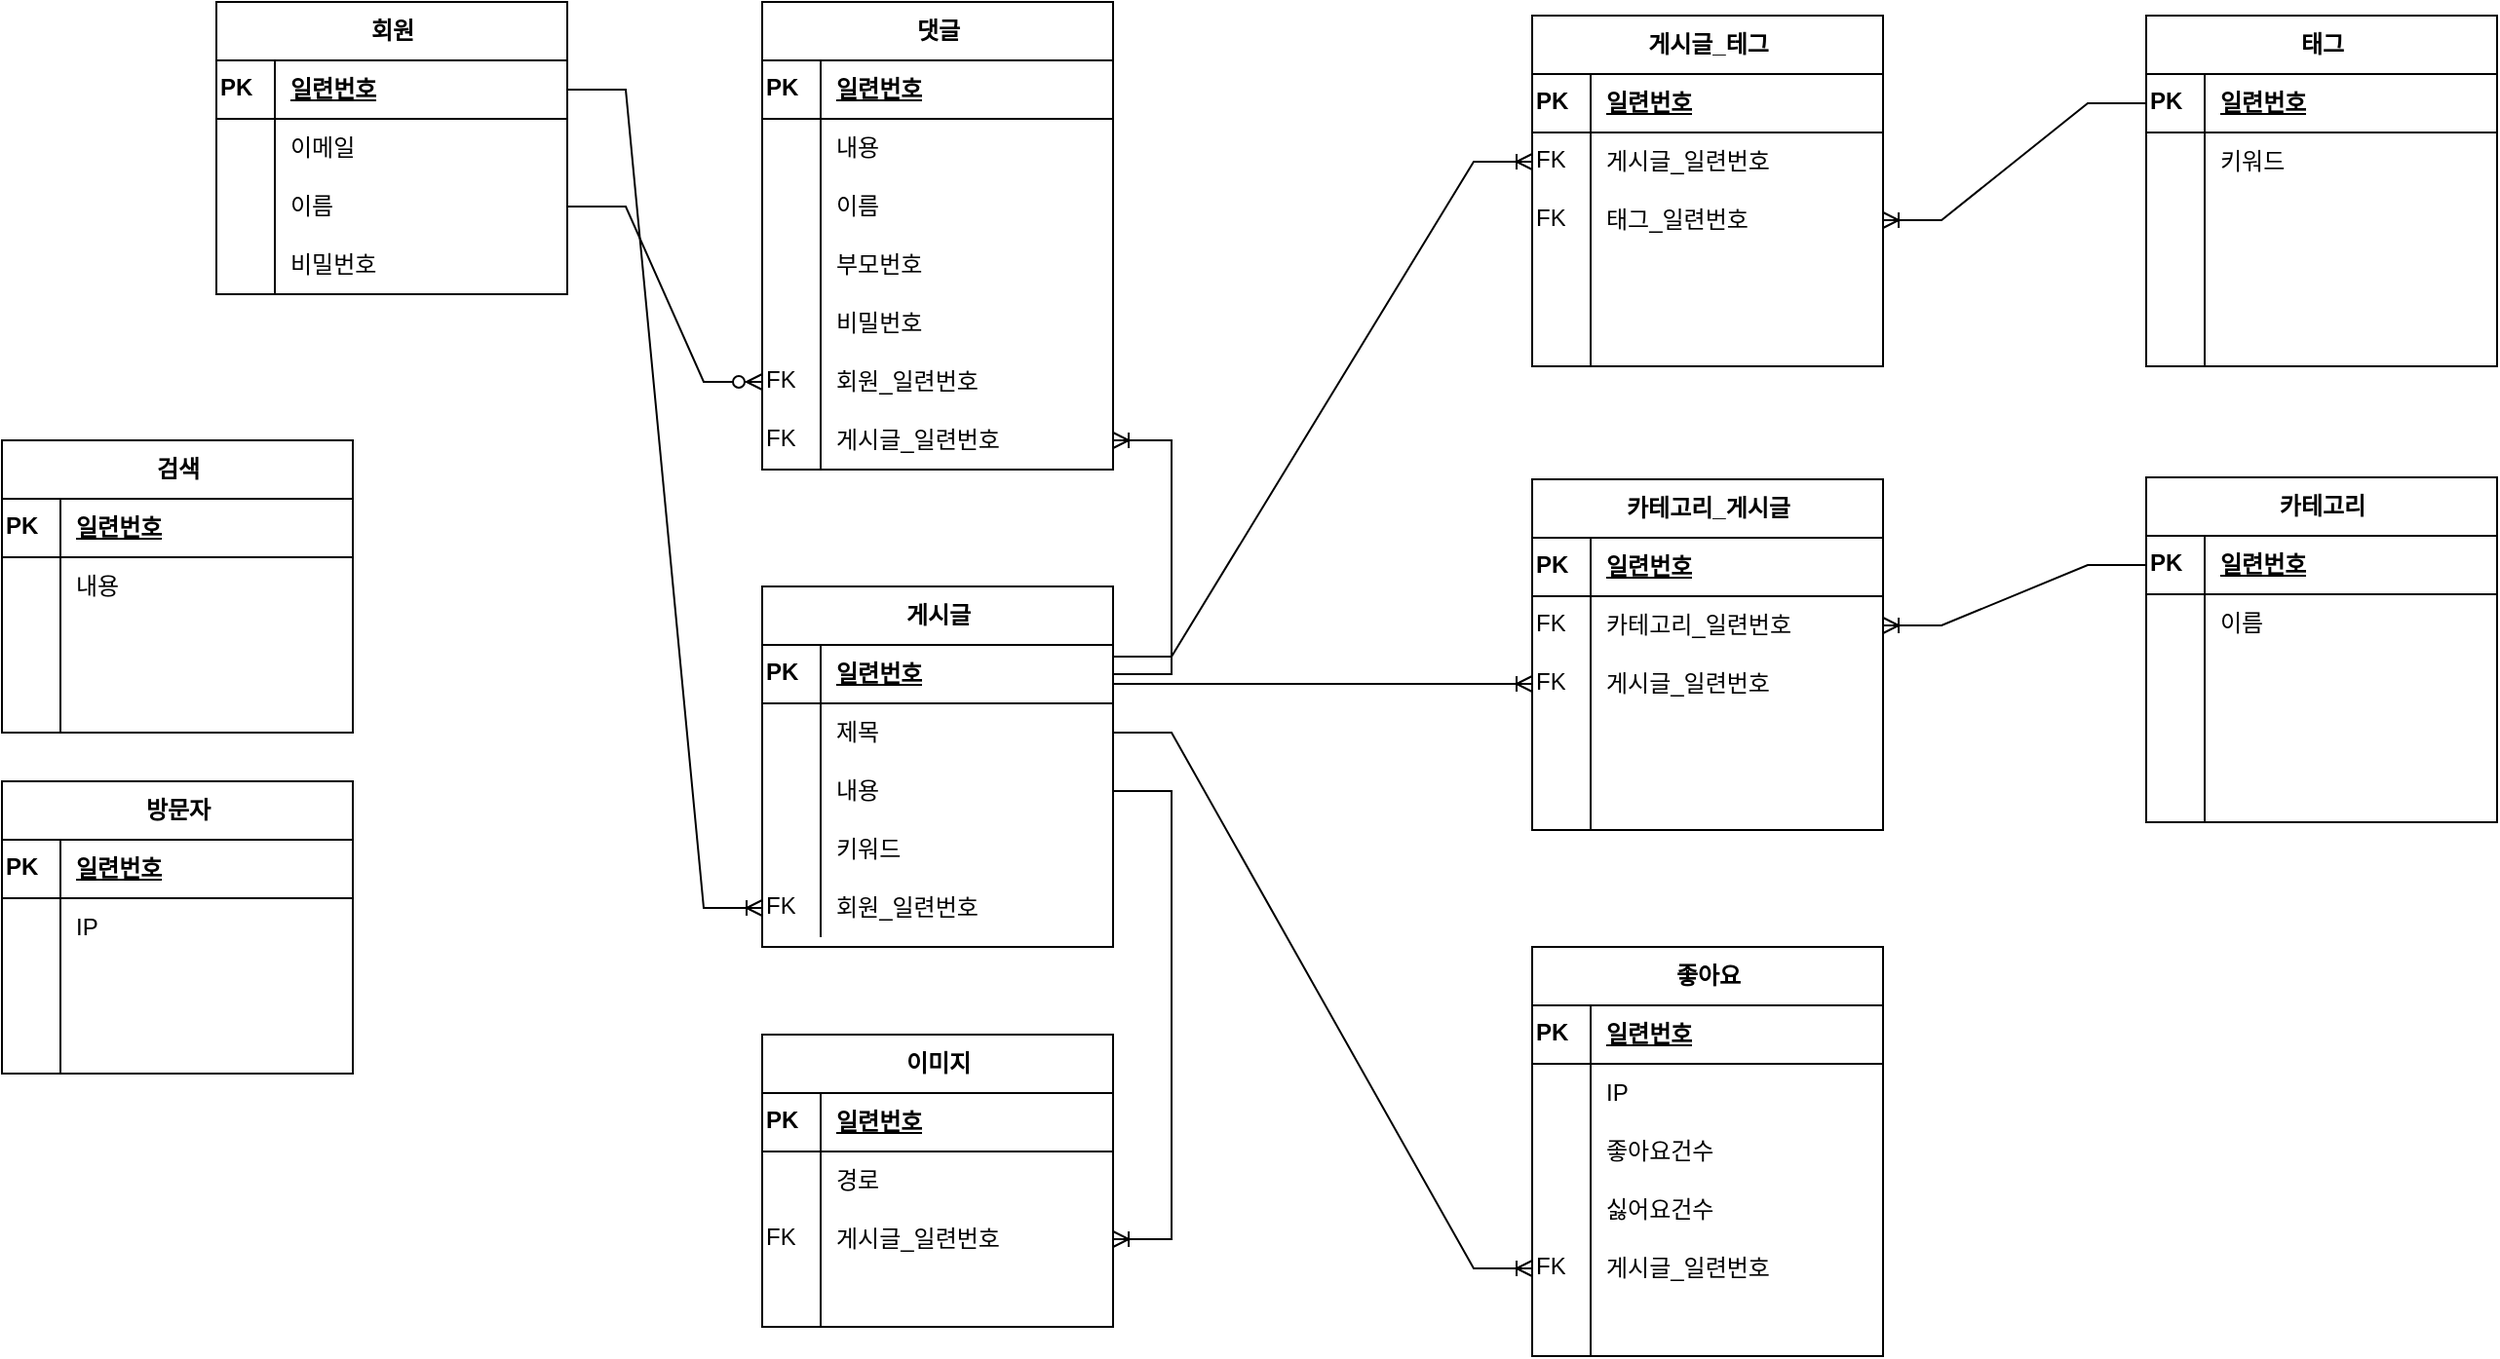 <mxfile version="16.4.8" type="github">
  <diagram id="KGCnk96XmYYeIFKjJcCO" name="Page-1">
    <mxGraphModel dx="1426" dy="769" grid="1" gridSize="10" guides="1" tooltips="1" connect="1" arrows="1" fold="1" page="1" pageScale="1" pageWidth="827" pageHeight="1169" math="0" shadow="0">
      <root>
        <mxCell id="0" />
        <mxCell id="1" parent="0" />
        <mxCell id="fdGn49hjleKVQhVFd6w5-8" value="회원" style="shape=table;startSize=30;container=1;collapsible=1;childLayout=tableLayout;fixedRows=1;rowLines=0;fontStyle=1;align=center;resizeLast=1;html=1;" parent="1" vertex="1">
          <mxGeometry x="190" y="20" width="180" height="150" as="geometry" />
        </mxCell>
        <mxCell id="fdGn49hjleKVQhVFd6w5-9" value="" style="shape=partialRectangle;collapsible=0;dropTarget=0;pointerEvents=0;fillColor=none;top=0;left=0;bottom=1;right=0;points=[[0,0.5],[1,0.5]];portConstraint=eastwest;align=left;verticalAlign=top;html=1;" parent="fdGn49hjleKVQhVFd6w5-8" vertex="1">
          <mxGeometry y="30" width="180" height="30" as="geometry" />
        </mxCell>
        <mxCell id="fdGn49hjleKVQhVFd6w5-10" value="PK" style="shape=partialRectangle;connectable=0;fillColor=none;top=0;left=0;bottom=0;right=0;fontStyle=1;overflow=hidden;align=left;verticalAlign=top;html=1;" parent="fdGn49hjleKVQhVFd6w5-9" vertex="1">
          <mxGeometry width="30" height="30" as="geometry">
            <mxRectangle width="30" height="30" as="alternateBounds" />
          </mxGeometry>
        </mxCell>
        <mxCell id="fdGn49hjleKVQhVFd6w5-11" value="일련번호" style="shape=partialRectangle;connectable=0;fillColor=none;top=0;left=0;bottom=0;right=0;align=left;spacingLeft=6;fontStyle=5;overflow=hidden;html=1;" parent="fdGn49hjleKVQhVFd6w5-9" vertex="1">
          <mxGeometry x="30" width="150" height="30" as="geometry">
            <mxRectangle width="150" height="30" as="alternateBounds" />
          </mxGeometry>
        </mxCell>
        <mxCell id="fdGn49hjleKVQhVFd6w5-12" value="" style="shape=partialRectangle;collapsible=0;dropTarget=0;pointerEvents=0;fillColor=none;top=0;left=0;bottom=0;right=0;points=[[0,0.5],[1,0.5]];portConstraint=eastwest;align=left;verticalAlign=top;html=1;" parent="fdGn49hjleKVQhVFd6w5-8" vertex="1">
          <mxGeometry y="60" width="180" height="30" as="geometry" />
        </mxCell>
        <mxCell id="fdGn49hjleKVQhVFd6w5-13" value="" style="shape=partialRectangle;connectable=0;fillColor=none;top=0;left=0;bottom=0;right=0;editable=1;overflow=hidden;align=left;verticalAlign=top;html=1;" parent="fdGn49hjleKVQhVFd6w5-12" vertex="1">
          <mxGeometry width="30" height="30" as="geometry">
            <mxRectangle width="30" height="30" as="alternateBounds" />
          </mxGeometry>
        </mxCell>
        <mxCell id="fdGn49hjleKVQhVFd6w5-14" value="이메일" style="shape=partialRectangle;connectable=0;fillColor=none;top=0;left=0;bottom=0;right=0;align=left;spacingLeft=6;overflow=hidden;html=1;" parent="fdGn49hjleKVQhVFd6w5-12" vertex="1">
          <mxGeometry x="30" width="150" height="30" as="geometry">
            <mxRectangle width="150" height="30" as="alternateBounds" />
          </mxGeometry>
        </mxCell>
        <mxCell id="fdGn49hjleKVQhVFd6w5-15" value="" style="shape=partialRectangle;collapsible=0;dropTarget=0;pointerEvents=0;fillColor=none;top=0;left=0;bottom=0;right=0;points=[[0,0.5],[1,0.5]];portConstraint=eastwest;align=left;verticalAlign=top;html=1;" parent="fdGn49hjleKVQhVFd6w5-8" vertex="1">
          <mxGeometry y="90" width="180" height="30" as="geometry" />
        </mxCell>
        <mxCell id="fdGn49hjleKVQhVFd6w5-16" value="" style="shape=partialRectangle;connectable=0;fillColor=none;top=0;left=0;bottom=0;right=0;editable=1;overflow=hidden;align=left;verticalAlign=top;html=1;" parent="fdGn49hjleKVQhVFd6w5-15" vertex="1">
          <mxGeometry width="30" height="30" as="geometry">
            <mxRectangle width="30" height="30" as="alternateBounds" />
          </mxGeometry>
        </mxCell>
        <mxCell id="fdGn49hjleKVQhVFd6w5-17" value="이름" style="shape=partialRectangle;connectable=0;fillColor=none;top=0;left=0;bottom=0;right=0;align=left;spacingLeft=6;overflow=hidden;html=1;" parent="fdGn49hjleKVQhVFd6w5-15" vertex="1">
          <mxGeometry x="30" width="150" height="30" as="geometry">
            <mxRectangle width="150" height="30" as="alternateBounds" />
          </mxGeometry>
        </mxCell>
        <mxCell id="fdGn49hjleKVQhVFd6w5-18" value="" style="shape=partialRectangle;collapsible=0;dropTarget=0;pointerEvents=0;fillColor=none;top=0;left=0;bottom=0;right=0;points=[[0,0.5],[1,0.5]];portConstraint=eastwest;align=left;verticalAlign=top;html=1;" parent="fdGn49hjleKVQhVFd6w5-8" vertex="1">
          <mxGeometry y="120" width="180" height="30" as="geometry" />
        </mxCell>
        <mxCell id="fdGn49hjleKVQhVFd6w5-19" value="" style="shape=partialRectangle;connectable=0;fillColor=none;top=0;left=0;bottom=0;right=0;editable=1;overflow=hidden;align=left;verticalAlign=top;html=1;" parent="fdGn49hjleKVQhVFd6w5-18" vertex="1">
          <mxGeometry width="30" height="30" as="geometry">
            <mxRectangle width="30" height="30" as="alternateBounds" />
          </mxGeometry>
        </mxCell>
        <mxCell id="fdGn49hjleKVQhVFd6w5-20" value="비밀번호" style="shape=partialRectangle;connectable=0;fillColor=none;top=0;left=0;bottom=0;right=0;align=left;spacingLeft=6;overflow=hidden;html=1;" parent="fdGn49hjleKVQhVFd6w5-18" vertex="1">
          <mxGeometry x="30" width="150" height="30" as="geometry">
            <mxRectangle width="150" height="30" as="alternateBounds" />
          </mxGeometry>
        </mxCell>
        <mxCell id="fdGn49hjleKVQhVFd6w5-21" value="게시글" style="shape=table;startSize=30;container=1;collapsible=1;childLayout=tableLayout;fixedRows=1;rowLines=0;fontStyle=1;align=center;resizeLast=1;html=1;" parent="1" vertex="1">
          <mxGeometry x="470" y="320" width="180" height="185" as="geometry" />
        </mxCell>
        <mxCell id="fdGn49hjleKVQhVFd6w5-22" value="" style="shape=partialRectangle;collapsible=0;dropTarget=0;pointerEvents=0;fillColor=none;top=0;left=0;bottom=1;right=0;points=[[0,0.5],[1,0.5]];portConstraint=eastwest;align=left;verticalAlign=top;html=1;" parent="fdGn49hjleKVQhVFd6w5-21" vertex="1">
          <mxGeometry y="30" width="180" height="30" as="geometry" />
        </mxCell>
        <mxCell id="fdGn49hjleKVQhVFd6w5-23" value="PK" style="shape=partialRectangle;connectable=0;fillColor=none;top=0;left=0;bottom=0;right=0;fontStyle=1;overflow=hidden;align=left;verticalAlign=top;html=1;" parent="fdGn49hjleKVQhVFd6w5-22" vertex="1">
          <mxGeometry width="30" height="30" as="geometry">
            <mxRectangle width="30" height="30" as="alternateBounds" />
          </mxGeometry>
        </mxCell>
        <mxCell id="fdGn49hjleKVQhVFd6w5-24" value="일련번호" style="shape=partialRectangle;connectable=0;fillColor=none;top=0;left=0;bottom=0;right=0;align=left;spacingLeft=6;fontStyle=5;overflow=hidden;html=1;" parent="fdGn49hjleKVQhVFd6w5-22" vertex="1">
          <mxGeometry x="30" width="150" height="30" as="geometry">
            <mxRectangle width="150" height="30" as="alternateBounds" />
          </mxGeometry>
        </mxCell>
        <mxCell id="fdGn49hjleKVQhVFd6w5-25" value="" style="shape=partialRectangle;collapsible=0;dropTarget=0;pointerEvents=0;fillColor=none;top=0;left=0;bottom=0;right=0;points=[[0,0.5],[1,0.5]];portConstraint=eastwest;align=left;verticalAlign=top;html=1;" parent="fdGn49hjleKVQhVFd6w5-21" vertex="1">
          <mxGeometry y="60" width="180" height="30" as="geometry" />
        </mxCell>
        <mxCell id="fdGn49hjleKVQhVFd6w5-26" value="" style="shape=partialRectangle;connectable=0;fillColor=none;top=0;left=0;bottom=0;right=0;editable=1;overflow=hidden;align=left;verticalAlign=top;html=1;" parent="fdGn49hjleKVQhVFd6w5-25" vertex="1">
          <mxGeometry width="30" height="30" as="geometry">
            <mxRectangle width="30" height="30" as="alternateBounds" />
          </mxGeometry>
        </mxCell>
        <mxCell id="fdGn49hjleKVQhVFd6w5-27" value="제목" style="shape=partialRectangle;connectable=0;fillColor=none;top=0;left=0;bottom=0;right=0;align=left;spacingLeft=6;overflow=hidden;html=1;" parent="fdGn49hjleKVQhVFd6w5-25" vertex="1">
          <mxGeometry x="30" width="150" height="30" as="geometry">
            <mxRectangle width="150" height="30" as="alternateBounds" />
          </mxGeometry>
        </mxCell>
        <mxCell id="fdGn49hjleKVQhVFd6w5-28" value="" style="shape=partialRectangle;collapsible=0;dropTarget=0;pointerEvents=0;fillColor=none;top=0;left=0;bottom=0;right=0;points=[[0,0.5],[1,0.5]];portConstraint=eastwest;align=left;verticalAlign=top;html=1;" parent="fdGn49hjleKVQhVFd6w5-21" vertex="1">
          <mxGeometry y="90" width="180" height="30" as="geometry" />
        </mxCell>
        <mxCell id="fdGn49hjleKVQhVFd6w5-29" value="" style="shape=partialRectangle;connectable=0;fillColor=none;top=0;left=0;bottom=0;right=0;editable=1;overflow=hidden;align=left;verticalAlign=top;html=1;" parent="fdGn49hjleKVQhVFd6w5-28" vertex="1">
          <mxGeometry width="30" height="30" as="geometry">
            <mxRectangle width="30" height="30" as="alternateBounds" />
          </mxGeometry>
        </mxCell>
        <mxCell id="fdGn49hjleKVQhVFd6w5-30" value="내용" style="shape=partialRectangle;connectable=0;fillColor=none;top=0;left=0;bottom=0;right=0;align=left;spacingLeft=6;overflow=hidden;html=1;" parent="fdGn49hjleKVQhVFd6w5-28" vertex="1">
          <mxGeometry x="30" width="150" height="30" as="geometry">
            <mxRectangle width="150" height="30" as="alternateBounds" />
          </mxGeometry>
        </mxCell>
        <mxCell id="fdGn49hjleKVQhVFd6w5-31" value="" style="shape=partialRectangle;collapsible=0;dropTarget=0;pointerEvents=0;fillColor=none;top=0;left=0;bottom=0;right=0;points=[[0,0.5],[1,0.5]];portConstraint=eastwest;align=left;verticalAlign=top;html=1;" parent="fdGn49hjleKVQhVFd6w5-21" vertex="1">
          <mxGeometry y="120" width="180" height="30" as="geometry" />
        </mxCell>
        <mxCell id="fdGn49hjleKVQhVFd6w5-32" value="" style="shape=partialRectangle;connectable=0;fillColor=none;top=0;left=0;bottom=0;right=0;editable=1;overflow=hidden;align=left;verticalAlign=top;html=1;" parent="fdGn49hjleKVQhVFd6w5-31" vertex="1">
          <mxGeometry width="30" height="30" as="geometry">
            <mxRectangle width="30" height="30" as="alternateBounds" />
          </mxGeometry>
        </mxCell>
        <mxCell id="fdGn49hjleKVQhVFd6w5-33" value="키워드" style="shape=partialRectangle;connectable=0;fillColor=none;top=0;left=0;bottom=0;right=0;align=left;spacingLeft=6;overflow=hidden;html=1;" parent="fdGn49hjleKVQhVFd6w5-31" vertex="1">
          <mxGeometry x="30" width="150" height="30" as="geometry">
            <mxRectangle width="150" height="30" as="alternateBounds" />
          </mxGeometry>
        </mxCell>
        <mxCell id="fdGn49hjleKVQhVFd6w5-48" value="" style="shape=partialRectangle;collapsible=0;dropTarget=0;pointerEvents=0;fillColor=none;top=0;left=0;bottom=0;right=0;points=[[0,0.5],[1,0.5]];portConstraint=eastwest;align=left;verticalAlign=top;html=1;" parent="fdGn49hjleKVQhVFd6w5-21" vertex="1">
          <mxGeometry y="150" width="180" height="30" as="geometry" />
        </mxCell>
        <mxCell id="fdGn49hjleKVQhVFd6w5-49" value="FK" style="shape=partialRectangle;connectable=0;fillColor=none;top=0;left=0;bottom=0;right=0;editable=1;overflow=hidden;align=left;verticalAlign=top;html=1;" parent="fdGn49hjleKVQhVFd6w5-48" vertex="1">
          <mxGeometry width="30" height="30" as="geometry">
            <mxRectangle width="30" height="30" as="alternateBounds" />
          </mxGeometry>
        </mxCell>
        <mxCell id="fdGn49hjleKVQhVFd6w5-50" value="회원_일련번호" style="shape=partialRectangle;connectable=0;fillColor=none;top=0;left=0;bottom=0;right=0;align=left;spacingLeft=6;overflow=hidden;html=1;" parent="fdGn49hjleKVQhVFd6w5-48" vertex="1">
          <mxGeometry x="30" width="150" height="30" as="geometry">
            <mxRectangle width="150" height="30" as="alternateBounds" />
          </mxGeometry>
        </mxCell>
        <mxCell id="fdGn49hjleKVQhVFd6w5-52" value="" style="edgeStyle=entityRelationEdgeStyle;fontSize=12;html=1;endArrow=ERoneToMany;rounded=0;" parent="1" source="fdGn49hjleKVQhVFd6w5-9" target="fdGn49hjleKVQhVFd6w5-48" edge="1">
          <mxGeometry width="100" height="100" relative="1" as="geometry">
            <mxPoint x="160" y="275" as="sourcePoint" />
            <mxPoint x="260" y="175" as="targetPoint" />
          </mxGeometry>
        </mxCell>
        <mxCell id="fdGn49hjleKVQhVFd6w5-53" value="댓글" style="shape=table;startSize=30;container=1;collapsible=1;childLayout=tableLayout;fixedRows=1;rowLines=0;fontStyle=1;align=center;resizeLast=1;html=1;" parent="1" vertex="1">
          <mxGeometry x="470" y="20" width="180" height="240" as="geometry" />
        </mxCell>
        <mxCell id="fdGn49hjleKVQhVFd6w5-54" value="" style="shape=partialRectangle;collapsible=0;dropTarget=0;pointerEvents=0;fillColor=none;top=0;left=0;bottom=1;right=0;points=[[0,0.5],[1,0.5]];portConstraint=eastwest;align=left;verticalAlign=top;html=1;" parent="fdGn49hjleKVQhVFd6w5-53" vertex="1">
          <mxGeometry y="30" width="180" height="30" as="geometry" />
        </mxCell>
        <mxCell id="fdGn49hjleKVQhVFd6w5-55" value="PK" style="shape=partialRectangle;connectable=0;fillColor=none;top=0;left=0;bottom=0;right=0;fontStyle=1;overflow=hidden;align=left;verticalAlign=top;html=1;" parent="fdGn49hjleKVQhVFd6w5-54" vertex="1">
          <mxGeometry width="30" height="30" as="geometry">
            <mxRectangle width="30" height="30" as="alternateBounds" />
          </mxGeometry>
        </mxCell>
        <mxCell id="fdGn49hjleKVQhVFd6w5-56" value="일련번호" style="shape=partialRectangle;connectable=0;fillColor=none;top=0;left=0;bottom=0;right=0;align=left;spacingLeft=6;fontStyle=5;overflow=hidden;html=1;" parent="fdGn49hjleKVQhVFd6w5-54" vertex="1">
          <mxGeometry x="30" width="150" height="30" as="geometry">
            <mxRectangle width="150" height="30" as="alternateBounds" />
          </mxGeometry>
        </mxCell>
        <mxCell id="fdGn49hjleKVQhVFd6w5-57" value="" style="shape=partialRectangle;collapsible=0;dropTarget=0;pointerEvents=0;fillColor=none;top=0;left=0;bottom=0;right=0;points=[[0,0.5],[1,0.5]];portConstraint=eastwest;align=left;verticalAlign=top;html=1;" parent="fdGn49hjleKVQhVFd6w5-53" vertex="1">
          <mxGeometry y="60" width="180" height="30" as="geometry" />
        </mxCell>
        <mxCell id="fdGn49hjleKVQhVFd6w5-58" value="" style="shape=partialRectangle;connectable=0;fillColor=none;top=0;left=0;bottom=0;right=0;editable=1;overflow=hidden;align=left;verticalAlign=top;html=1;" parent="fdGn49hjleKVQhVFd6w5-57" vertex="1">
          <mxGeometry width="30" height="30" as="geometry">
            <mxRectangle width="30" height="30" as="alternateBounds" />
          </mxGeometry>
        </mxCell>
        <mxCell id="fdGn49hjleKVQhVFd6w5-59" value="내용" style="shape=partialRectangle;connectable=0;fillColor=none;top=0;left=0;bottom=0;right=0;align=left;spacingLeft=6;overflow=hidden;html=1;" parent="fdGn49hjleKVQhVFd6w5-57" vertex="1">
          <mxGeometry x="30" width="150" height="30" as="geometry">
            <mxRectangle width="150" height="30" as="alternateBounds" />
          </mxGeometry>
        </mxCell>
        <mxCell id="fdGn49hjleKVQhVFd6w5-60" value="" style="shape=partialRectangle;collapsible=0;dropTarget=0;pointerEvents=0;fillColor=none;top=0;left=0;bottom=0;right=0;points=[[0,0.5],[1,0.5]];portConstraint=eastwest;align=left;verticalAlign=top;html=1;" parent="fdGn49hjleKVQhVFd6w5-53" vertex="1">
          <mxGeometry y="90" width="180" height="30" as="geometry" />
        </mxCell>
        <mxCell id="fdGn49hjleKVQhVFd6w5-61" value="" style="shape=partialRectangle;connectable=0;fillColor=none;top=0;left=0;bottom=0;right=0;editable=1;overflow=hidden;align=left;verticalAlign=top;html=1;" parent="fdGn49hjleKVQhVFd6w5-60" vertex="1">
          <mxGeometry width="30" height="30" as="geometry">
            <mxRectangle width="30" height="30" as="alternateBounds" />
          </mxGeometry>
        </mxCell>
        <mxCell id="fdGn49hjleKVQhVFd6w5-62" value="이름" style="shape=partialRectangle;connectable=0;fillColor=none;top=0;left=0;bottom=0;right=0;align=left;spacingLeft=6;overflow=hidden;html=1;" parent="fdGn49hjleKVQhVFd6w5-60" vertex="1">
          <mxGeometry x="30" width="150" height="30" as="geometry">
            <mxRectangle width="150" height="30" as="alternateBounds" />
          </mxGeometry>
        </mxCell>
        <mxCell id="fdGn49hjleKVQhVFd6w5-63" value="" style="shape=partialRectangle;collapsible=0;dropTarget=0;pointerEvents=0;fillColor=none;top=0;left=0;bottom=0;right=0;points=[[0,0.5],[1,0.5]];portConstraint=eastwest;align=left;verticalAlign=top;html=1;" parent="fdGn49hjleKVQhVFd6w5-53" vertex="1">
          <mxGeometry y="120" width="180" height="30" as="geometry" />
        </mxCell>
        <mxCell id="fdGn49hjleKVQhVFd6w5-64" value="" style="shape=partialRectangle;connectable=0;fillColor=none;top=0;left=0;bottom=0;right=0;editable=1;overflow=hidden;align=left;verticalAlign=top;html=1;" parent="fdGn49hjleKVQhVFd6w5-63" vertex="1">
          <mxGeometry width="30" height="30" as="geometry">
            <mxRectangle width="30" height="30" as="alternateBounds" />
          </mxGeometry>
        </mxCell>
        <mxCell id="fdGn49hjleKVQhVFd6w5-65" value="부모번호" style="shape=partialRectangle;connectable=0;fillColor=none;top=0;left=0;bottom=0;right=0;align=left;spacingLeft=6;overflow=hidden;html=1;" parent="fdGn49hjleKVQhVFd6w5-63" vertex="1">
          <mxGeometry x="30" width="150" height="30" as="geometry">
            <mxRectangle width="150" height="30" as="alternateBounds" />
          </mxGeometry>
        </mxCell>
        <mxCell id="fdGn49hjleKVQhVFd6w5-70" value="" style="shape=partialRectangle;collapsible=0;dropTarget=0;pointerEvents=0;fillColor=none;top=0;left=0;bottom=0;right=0;points=[[0,0.5],[1,0.5]];portConstraint=eastwest;align=left;verticalAlign=top;html=1;" parent="fdGn49hjleKVQhVFd6w5-53" vertex="1">
          <mxGeometry y="150" width="180" height="30" as="geometry" />
        </mxCell>
        <mxCell id="fdGn49hjleKVQhVFd6w5-71" value="" style="shape=partialRectangle;connectable=0;fillColor=none;top=0;left=0;bottom=0;right=0;editable=1;overflow=hidden;align=left;verticalAlign=top;html=1;" parent="fdGn49hjleKVQhVFd6w5-70" vertex="1">
          <mxGeometry width="30" height="30" as="geometry">
            <mxRectangle width="30" height="30" as="alternateBounds" />
          </mxGeometry>
        </mxCell>
        <mxCell id="fdGn49hjleKVQhVFd6w5-72" value="비밀번호" style="shape=partialRectangle;connectable=0;fillColor=none;top=0;left=0;bottom=0;right=0;align=left;spacingLeft=6;overflow=hidden;html=1;" parent="fdGn49hjleKVQhVFd6w5-70" vertex="1">
          <mxGeometry x="30" width="150" height="30" as="geometry">
            <mxRectangle width="150" height="30" as="alternateBounds" />
          </mxGeometry>
        </mxCell>
        <mxCell id="fdGn49hjleKVQhVFd6w5-66" value="" style="shape=partialRectangle;collapsible=0;dropTarget=0;pointerEvents=0;fillColor=none;top=0;left=0;bottom=0;right=0;points=[[0,0.5],[1,0.5]];portConstraint=eastwest;align=left;verticalAlign=top;html=1;" parent="fdGn49hjleKVQhVFd6w5-53" vertex="1">
          <mxGeometry y="180" width="180" height="30" as="geometry" />
        </mxCell>
        <mxCell id="fdGn49hjleKVQhVFd6w5-67" value="FK" style="shape=partialRectangle;connectable=0;fillColor=none;top=0;left=0;bottom=0;right=0;editable=1;overflow=hidden;align=left;verticalAlign=top;html=1;" parent="fdGn49hjleKVQhVFd6w5-66" vertex="1">
          <mxGeometry width="30" height="30" as="geometry">
            <mxRectangle width="30" height="30" as="alternateBounds" />
          </mxGeometry>
        </mxCell>
        <mxCell id="fdGn49hjleKVQhVFd6w5-68" value="회원_일련번호" style="shape=partialRectangle;connectable=0;fillColor=none;top=0;left=0;bottom=0;right=0;align=left;spacingLeft=6;overflow=hidden;html=1;" parent="fdGn49hjleKVQhVFd6w5-66" vertex="1">
          <mxGeometry x="30" width="150" height="30" as="geometry">
            <mxRectangle width="150" height="30" as="alternateBounds" />
          </mxGeometry>
        </mxCell>
        <mxCell id="C8iOR6LfvwQFqCDU2CXn-91" value="" style="shape=partialRectangle;collapsible=0;dropTarget=0;pointerEvents=0;fillColor=none;top=0;left=0;bottom=0;right=0;points=[[0,0.5],[1,0.5]];portConstraint=eastwest;align=left;verticalAlign=top;html=1;" vertex="1" parent="fdGn49hjleKVQhVFd6w5-53">
          <mxGeometry y="210" width="180" height="30" as="geometry" />
        </mxCell>
        <mxCell id="C8iOR6LfvwQFqCDU2CXn-92" value="FK" style="shape=partialRectangle;connectable=0;fillColor=none;top=0;left=0;bottom=0;right=0;editable=1;overflow=hidden;align=left;verticalAlign=top;html=1;" vertex="1" parent="C8iOR6LfvwQFqCDU2CXn-91">
          <mxGeometry width="30" height="30" as="geometry">
            <mxRectangle width="30" height="30" as="alternateBounds" />
          </mxGeometry>
        </mxCell>
        <mxCell id="C8iOR6LfvwQFqCDU2CXn-93" value="게시글_일련번호" style="shape=partialRectangle;connectable=0;fillColor=none;top=0;left=0;bottom=0;right=0;align=left;spacingLeft=6;overflow=hidden;html=1;" vertex="1" parent="C8iOR6LfvwQFqCDU2CXn-91">
          <mxGeometry x="30" width="150" height="30" as="geometry">
            <mxRectangle width="150" height="30" as="alternateBounds" />
          </mxGeometry>
        </mxCell>
        <mxCell id="fdGn49hjleKVQhVFd6w5-77" value="검색" style="shape=table;startSize=30;container=1;collapsible=1;childLayout=tableLayout;fixedRows=1;rowLines=0;fontStyle=1;align=center;resizeLast=1;html=1;" parent="1" vertex="1">
          <mxGeometry x="80" y="245" width="180" height="150" as="geometry" />
        </mxCell>
        <mxCell id="fdGn49hjleKVQhVFd6w5-78" value="" style="shape=partialRectangle;collapsible=0;dropTarget=0;pointerEvents=0;fillColor=none;top=0;left=0;bottom=1;right=0;points=[[0,0.5],[1,0.5]];portConstraint=eastwest;align=left;verticalAlign=top;html=1;" parent="fdGn49hjleKVQhVFd6w5-77" vertex="1">
          <mxGeometry y="30" width="180" height="30" as="geometry" />
        </mxCell>
        <mxCell id="fdGn49hjleKVQhVFd6w5-79" value="PK" style="shape=partialRectangle;connectable=0;fillColor=none;top=0;left=0;bottom=0;right=0;fontStyle=1;overflow=hidden;align=left;verticalAlign=top;html=1;" parent="fdGn49hjleKVQhVFd6w5-78" vertex="1">
          <mxGeometry width="30" height="30" as="geometry">
            <mxRectangle width="30" height="30" as="alternateBounds" />
          </mxGeometry>
        </mxCell>
        <mxCell id="fdGn49hjleKVQhVFd6w5-80" value="일련번호" style="shape=partialRectangle;connectable=0;fillColor=none;top=0;left=0;bottom=0;right=0;align=left;spacingLeft=6;fontStyle=5;overflow=hidden;html=1;" parent="fdGn49hjleKVQhVFd6w5-78" vertex="1">
          <mxGeometry x="30" width="150" height="30" as="geometry">
            <mxRectangle width="150" height="30" as="alternateBounds" />
          </mxGeometry>
        </mxCell>
        <mxCell id="fdGn49hjleKVQhVFd6w5-81" value="" style="shape=partialRectangle;collapsible=0;dropTarget=0;pointerEvents=0;fillColor=none;top=0;left=0;bottom=0;right=0;points=[[0,0.5],[1,0.5]];portConstraint=eastwest;align=left;verticalAlign=top;html=1;" parent="fdGn49hjleKVQhVFd6w5-77" vertex="1">
          <mxGeometry y="60" width="180" height="30" as="geometry" />
        </mxCell>
        <mxCell id="fdGn49hjleKVQhVFd6w5-82" value="" style="shape=partialRectangle;connectable=0;fillColor=none;top=0;left=0;bottom=0;right=0;editable=1;overflow=hidden;align=left;verticalAlign=top;html=1;" parent="fdGn49hjleKVQhVFd6w5-81" vertex="1">
          <mxGeometry width="30" height="30" as="geometry">
            <mxRectangle width="30" height="30" as="alternateBounds" />
          </mxGeometry>
        </mxCell>
        <mxCell id="fdGn49hjleKVQhVFd6w5-83" value="내용" style="shape=partialRectangle;connectable=0;fillColor=none;top=0;left=0;bottom=0;right=0;align=left;spacingLeft=6;overflow=hidden;html=1;" parent="fdGn49hjleKVQhVFd6w5-81" vertex="1">
          <mxGeometry x="30" width="150" height="30" as="geometry">
            <mxRectangle width="150" height="30" as="alternateBounds" />
          </mxGeometry>
        </mxCell>
        <mxCell id="fdGn49hjleKVQhVFd6w5-84" value="" style="shape=partialRectangle;collapsible=0;dropTarget=0;pointerEvents=0;fillColor=none;top=0;left=0;bottom=0;right=0;points=[[0,0.5],[1,0.5]];portConstraint=eastwest;align=left;verticalAlign=top;html=1;" parent="fdGn49hjleKVQhVFd6w5-77" vertex="1">
          <mxGeometry y="90" width="180" height="30" as="geometry" />
        </mxCell>
        <mxCell id="fdGn49hjleKVQhVFd6w5-85" value="" style="shape=partialRectangle;connectable=0;fillColor=none;top=0;left=0;bottom=0;right=0;editable=1;overflow=hidden;align=left;verticalAlign=top;html=1;" parent="fdGn49hjleKVQhVFd6w5-84" vertex="1">
          <mxGeometry width="30" height="30" as="geometry">
            <mxRectangle width="30" height="30" as="alternateBounds" />
          </mxGeometry>
        </mxCell>
        <mxCell id="fdGn49hjleKVQhVFd6w5-86" value="" style="shape=partialRectangle;connectable=0;fillColor=none;top=0;left=0;bottom=0;right=0;align=left;spacingLeft=6;overflow=hidden;html=1;" parent="fdGn49hjleKVQhVFd6w5-84" vertex="1">
          <mxGeometry x="30" width="150" height="30" as="geometry">
            <mxRectangle width="150" height="30" as="alternateBounds" />
          </mxGeometry>
        </mxCell>
        <mxCell id="fdGn49hjleKVQhVFd6w5-87" value="" style="shape=partialRectangle;collapsible=0;dropTarget=0;pointerEvents=0;fillColor=none;top=0;left=0;bottom=0;right=0;points=[[0,0.5],[1,0.5]];portConstraint=eastwest;align=left;verticalAlign=top;html=1;" parent="fdGn49hjleKVQhVFd6w5-77" vertex="1">
          <mxGeometry y="120" width="180" height="30" as="geometry" />
        </mxCell>
        <mxCell id="fdGn49hjleKVQhVFd6w5-88" value="" style="shape=partialRectangle;connectable=0;fillColor=none;top=0;left=0;bottom=0;right=0;editable=1;overflow=hidden;align=left;verticalAlign=top;html=1;" parent="fdGn49hjleKVQhVFd6w5-87" vertex="1">
          <mxGeometry width="30" height="30" as="geometry">
            <mxRectangle width="30" height="30" as="alternateBounds" />
          </mxGeometry>
        </mxCell>
        <mxCell id="fdGn49hjleKVQhVFd6w5-89" value="" style="shape=partialRectangle;connectable=0;fillColor=none;top=0;left=0;bottom=0;right=0;align=left;spacingLeft=6;overflow=hidden;html=1;" parent="fdGn49hjleKVQhVFd6w5-87" vertex="1">
          <mxGeometry x="30" width="150" height="30" as="geometry">
            <mxRectangle width="150" height="30" as="alternateBounds" />
          </mxGeometry>
        </mxCell>
        <mxCell id="fdGn49hjleKVQhVFd6w5-90" value="태그" style="shape=table;startSize=30;container=1;collapsible=1;childLayout=tableLayout;fixedRows=1;rowLines=0;fontStyle=1;align=center;resizeLast=1;html=1;" parent="1" vertex="1">
          <mxGeometry x="1180" y="27" width="180" height="180" as="geometry" />
        </mxCell>
        <mxCell id="fdGn49hjleKVQhVFd6w5-91" value="" style="shape=partialRectangle;collapsible=0;dropTarget=0;pointerEvents=0;fillColor=none;top=0;left=0;bottom=1;right=0;points=[[0,0.5],[1,0.5]];portConstraint=eastwest;align=left;verticalAlign=top;html=1;" parent="fdGn49hjleKVQhVFd6w5-90" vertex="1">
          <mxGeometry y="30" width="180" height="30" as="geometry" />
        </mxCell>
        <mxCell id="fdGn49hjleKVQhVFd6w5-92" value="PK" style="shape=partialRectangle;connectable=0;fillColor=none;top=0;left=0;bottom=0;right=0;fontStyle=1;overflow=hidden;align=left;verticalAlign=top;html=1;" parent="fdGn49hjleKVQhVFd6w5-91" vertex="1">
          <mxGeometry width="30" height="30" as="geometry">
            <mxRectangle width="30" height="30" as="alternateBounds" />
          </mxGeometry>
        </mxCell>
        <mxCell id="fdGn49hjleKVQhVFd6w5-93" value="일련번호" style="shape=partialRectangle;connectable=0;fillColor=none;top=0;left=0;bottom=0;right=0;align=left;spacingLeft=6;fontStyle=5;overflow=hidden;html=1;" parent="fdGn49hjleKVQhVFd6w5-91" vertex="1">
          <mxGeometry x="30" width="150" height="30" as="geometry">
            <mxRectangle width="150" height="30" as="alternateBounds" />
          </mxGeometry>
        </mxCell>
        <mxCell id="fdGn49hjleKVQhVFd6w5-94" value="" style="shape=partialRectangle;collapsible=0;dropTarget=0;pointerEvents=0;fillColor=none;top=0;left=0;bottom=0;right=0;points=[[0,0.5],[1,0.5]];portConstraint=eastwest;align=left;verticalAlign=top;html=1;" parent="fdGn49hjleKVQhVFd6w5-90" vertex="1">
          <mxGeometry y="60" width="180" height="30" as="geometry" />
        </mxCell>
        <mxCell id="fdGn49hjleKVQhVFd6w5-95" value="" style="shape=partialRectangle;connectable=0;fillColor=none;top=0;left=0;bottom=0;right=0;editable=1;overflow=hidden;align=left;verticalAlign=top;html=1;" parent="fdGn49hjleKVQhVFd6w5-94" vertex="1">
          <mxGeometry width="30" height="30" as="geometry">
            <mxRectangle width="30" height="30" as="alternateBounds" />
          </mxGeometry>
        </mxCell>
        <mxCell id="fdGn49hjleKVQhVFd6w5-96" value="키워드" style="shape=partialRectangle;connectable=0;fillColor=none;top=0;left=0;bottom=0;right=0;align=left;spacingLeft=6;overflow=hidden;html=1;" parent="fdGn49hjleKVQhVFd6w5-94" vertex="1">
          <mxGeometry x="30" width="150" height="30" as="geometry">
            <mxRectangle width="150" height="30" as="alternateBounds" />
          </mxGeometry>
        </mxCell>
        <mxCell id="fdGn49hjleKVQhVFd6w5-97" value="" style="shape=partialRectangle;collapsible=0;dropTarget=0;pointerEvents=0;fillColor=none;top=0;left=0;bottom=0;right=0;points=[[0,0.5],[1,0.5]];portConstraint=eastwest;align=left;verticalAlign=top;html=1;" parent="fdGn49hjleKVQhVFd6w5-90" vertex="1">
          <mxGeometry y="90" width="180" height="30" as="geometry" />
        </mxCell>
        <mxCell id="fdGn49hjleKVQhVFd6w5-98" value="" style="shape=partialRectangle;connectable=0;fillColor=none;top=0;left=0;bottom=0;right=0;editable=1;overflow=hidden;align=left;verticalAlign=top;html=1;" parent="fdGn49hjleKVQhVFd6w5-97" vertex="1">
          <mxGeometry width="30" height="30" as="geometry">
            <mxRectangle width="30" height="30" as="alternateBounds" />
          </mxGeometry>
        </mxCell>
        <mxCell id="fdGn49hjleKVQhVFd6w5-99" value="" style="shape=partialRectangle;connectable=0;fillColor=none;top=0;left=0;bottom=0;right=0;align=left;spacingLeft=6;overflow=hidden;html=1;" parent="fdGn49hjleKVQhVFd6w5-97" vertex="1">
          <mxGeometry x="30" width="150" height="30" as="geometry">
            <mxRectangle width="150" height="30" as="alternateBounds" />
          </mxGeometry>
        </mxCell>
        <mxCell id="C8iOR6LfvwQFqCDU2CXn-56" value="" style="shape=partialRectangle;collapsible=0;dropTarget=0;pointerEvents=0;fillColor=none;top=0;left=0;bottom=0;right=0;points=[[0,0.5],[1,0.5]];portConstraint=eastwest;align=left;verticalAlign=top;html=1;" vertex="1" parent="fdGn49hjleKVQhVFd6w5-90">
          <mxGeometry y="120" width="180" height="30" as="geometry" />
        </mxCell>
        <mxCell id="C8iOR6LfvwQFqCDU2CXn-57" value="" style="shape=partialRectangle;connectable=0;fillColor=none;top=0;left=0;bottom=0;right=0;editable=1;overflow=hidden;align=left;verticalAlign=top;html=1;" vertex="1" parent="C8iOR6LfvwQFqCDU2CXn-56">
          <mxGeometry width="30" height="30" as="geometry">
            <mxRectangle width="30" height="30" as="alternateBounds" />
          </mxGeometry>
        </mxCell>
        <mxCell id="C8iOR6LfvwQFqCDU2CXn-58" value="" style="shape=partialRectangle;connectable=0;fillColor=none;top=0;left=0;bottom=0;right=0;align=left;spacingLeft=6;overflow=hidden;html=1;" vertex="1" parent="C8iOR6LfvwQFqCDU2CXn-56">
          <mxGeometry x="30" width="150" height="30" as="geometry">
            <mxRectangle width="150" height="30" as="alternateBounds" />
          </mxGeometry>
        </mxCell>
        <mxCell id="fdGn49hjleKVQhVFd6w5-100" value="" style="shape=partialRectangle;collapsible=0;dropTarget=0;pointerEvents=0;fillColor=none;top=0;left=0;bottom=0;right=0;points=[[0,0.5],[1,0.5]];portConstraint=eastwest;align=left;verticalAlign=top;html=1;" parent="fdGn49hjleKVQhVFd6w5-90" vertex="1">
          <mxGeometry y="150" width="180" height="30" as="geometry" />
        </mxCell>
        <mxCell id="fdGn49hjleKVQhVFd6w5-101" value="" style="shape=partialRectangle;connectable=0;fillColor=none;top=0;left=0;bottom=0;right=0;editable=1;overflow=hidden;align=left;verticalAlign=top;html=1;" parent="fdGn49hjleKVQhVFd6w5-100" vertex="1">
          <mxGeometry width="30" height="30" as="geometry">
            <mxRectangle width="30" height="30" as="alternateBounds" />
          </mxGeometry>
        </mxCell>
        <mxCell id="fdGn49hjleKVQhVFd6w5-102" value="" style="shape=partialRectangle;connectable=0;fillColor=none;top=0;left=0;bottom=0;right=0;align=left;spacingLeft=6;overflow=hidden;html=1;" parent="fdGn49hjleKVQhVFd6w5-100" vertex="1">
          <mxGeometry x="30" width="150" height="30" as="geometry">
            <mxRectangle width="150" height="30" as="alternateBounds" />
          </mxGeometry>
        </mxCell>
        <mxCell id="Pftse1mMRIhTQwqEPTjj-2" value="" style="edgeStyle=entityRelationEdgeStyle;fontSize=12;html=1;endArrow=ERzeroToMany;endFill=1;rounded=0;" parent="1" target="fdGn49hjleKVQhVFd6w5-66" edge="1" source="fdGn49hjleKVQhVFd6w5-15">
          <mxGeometry width="100" height="100" relative="1" as="geometry">
            <mxPoint x="370" y="140" as="sourcePoint" />
            <mxPoint x="280" y="438" as="targetPoint" />
          </mxGeometry>
        </mxCell>
        <mxCell id="C8iOR6LfvwQFqCDU2CXn-1" value="게시글_테그" style="shape=table;startSize=30;container=1;collapsible=1;childLayout=tableLayout;fixedRows=1;rowLines=0;fontStyle=1;align=center;resizeLast=1;html=1;" vertex="1" parent="1">
          <mxGeometry x="865" y="27" width="180" height="180" as="geometry" />
        </mxCell>
        <mxCell id="C8iOR6LfvwQFqCDU2CXn-2" value="" style="shape=partialRectangle;collapsible=0;dropTarget=0;pointerEvents=0;fillColor=none;top=0;left=0;bottom=1;right=0;points=[[0,0.5],[1,0.5]];portConstraint=eastwest;align=left;verticalAlign=top;html=1;" vertex="1" parent="C8iOR6LfvwQFqCDU2CXn-1">
          <mxGeometry y="30" width="180" height="30" as="geometry" />
        </mxCell>
        <mxCell id="C8iOR6LfvwQFqCDU2CXn-3" value="PK" style="shape=partialRectangle;connectable=0;fillColor=none;top=0;left=0;bottom=0;right=0;fontStyle=1;overflow=hidden;align=left;verticalAlign=top;html=1;" vertex="1" parent="C8iOR6LfvwQFqCDU2CXn-2">
          <mxGeometry width="30" height="30" as="geometry">
            <mxRectangle width="30" height="30" as="alternateBounds" />
          </mxGeometry>
        </mxCell>
        <mxCell id="C8iOR6LfvwQFqCDU2CXn-4" value="일련번호" style="shape=partialRectangle;connectable=0;fillColor=none;top=0;left=0;bottom=0;right=0;align=left;spacingLeft=6;fontStyle=5;overflow=hidden;html=1;" vertex="1" parent="C8iOR6LfvwQFqCDU2CXn-2">
          <mxGeometry x="30" width="150" height="30" as="geometry">
            <mxRectangle width="150" height="30" as="alternateBounds" />
          </mxGeometry>
        </mxCell>
        <mxCell id="C8iOR6LfvwQFqCDU2CXn-5" value="" style="shape=partialRectangle;collapsible=0;dropTarget=0;pointerEvents=0;fillColor=none;top=0;left=0;bottom=0;right=0;points=[[0,0.5],[1,0.5]];portConstraint=eastwest;align=left;verticalAlign=top;html=1;" vertex="1" parent="C8iOR6LfvwQFqCDU2CXn-1">
          <mxGeometry y="60" width="180" height="30" as="geometry" />
        </mxCell>
        <mxCell id="C8iOR6LfvwQFqCDU2CXn-6" value="FK" style="shape=partialRectangle;connectable=0;fillColor=none;top=0;left=0;bottom=0;right=0;editable=1;overflow=hidden;align=left;verticalAlign=top;html=1;" vertex="1" parent="C8iOR6LfvwQFqCDU2CXn-5">
          <mxGeometry width="30" height="30" as="geometry">
            <mxRectangle width="30" height="30" as="alternateBounds" />
          </mxGeometry>
        </mxCell>
        <mxCell id="C8iOR6LfvwQFqCDU2CXn-7" value="게시글_일련번호" style="shape=partialRectangle;connectable=0;fillColor=none;top=0;left=0;bottom=0;right=0;align=left;spacingLeft=6;overflow=hidden;html=1;" vertex="1" parent="C8iOR6LfvwQFqCDU2CXn-5">
          <mxGeometry x="30" width="150" height="30" as="geometry">
            <mxRectangle width="150" height="30" as="alternateBounds" />
          </mxGeometry>
        </mxCell>
        <mxCell id="C8iOR6LfvwQFqCDU2CXn-104" value="" style="shape=partialRectangle;collapsible=0;dropTarget=0;pointerEvents=0;fillColor=none;top=0;left=0;bottom=0;right=0;points=[[0,0.5],[1,0.5]];portConstraint=eastwest;align=left;verticalAlign=top;html=1;" vertex="1" parent="C8iOR6LfvwQFqCDU2CXn-1">
          <mxGeometry y="90" width="180" height="30" as="geometry" />
        </mxCell>
        <mxCell id="C8iOR6LfvwQFqCDU2CXn-105" value="FK" style="shape=partialRectangle;connectable=0;fillColor=none;top=0;left=0;bottom=0;right=0;editable=1;overflow=hidden;align=left;verticalAlign=top;html=1;" vertex="1" parent="C8iOR6LfvwQFqCDU2CXn-104">
          <mxGeometry width="30" height="30" as="geometry">
            <mxRectangle width="30" height="30" as="alternateBounds" />
          </mxGeometry>
        </mxCell>
        <mxCell id="C8iOR6LfvwQFqCDU2CXn-106" value="태그_일련번호" style="shape=partialRectangle;connectable=0;fillColor=none;top=0;left=0;bottom=0;right=0;align=left;spacingLeft=6;overflow=hidden;html=1;" vertex="1" parent="C8iOR6LfvwQFqCDU2CXn-104">
          <mxGeometry x="30" width="150" height="30" as="geometry">
            <mxRectangle width="150" height="30" as="alternateBounds" />
          </mxGeometry>
        </mxCell>
        <mxCell id="C8iOR6LfvwQFqCDU2CXn-8" value="" style="shape=partialRectangle;collapsible=0;dropTarget=0;pointerEvents=0;fillColor=none;top=0;left=0;bottom=0;right=0;points=[[0,0.5],[1,0.5]];portConstraint=eastwest;align=left;verticalAlign=top;html=1;" vertex="1" parent="C8iOR6LfvwQFqCDU2CXn-1">
          <mxGeometry y="120" width="180" height="30" as="geometry" />
        </mxCell>
        <mxCell id="C8iOR6LfvwQFqCDU2CXn-9" value="" style="shape=partialRectangle;connectable=0;fillColor=none;top=0;left=0;bottom=0;right=0;editable=1;overflow=hidden;align=left;verticalAlign=top;html=1;" vertex="1" parent="C8iOR6LfvwQFqCDU2CXn-8">
          <mxGeometry width="30" height="30" as="geometry">
            <mxRectangle width="30" height="30" as="alternateBounds" />
          </mxGeometry>
        </mxCell>
        <mxCell id="C8iOR6LfvwQFqCDU2CXn-10" value="" style="shape=partialRectangle;connectable=0;fillColor=none;top=0;left=0;bottom=0;right=0;align=left;spacingLeft=6;overflow=hidden;html=1;" vertex="1" parent="C8iOR6LfvwQFqCDU2CXn-8">
          <mxGeometry x="30" width="150" height="30" as="geometry">
            <mxRectangle width="150" height="30" as="alternateBounds" />
          </mxGeometry>
        </mxCell>
        <mxCell id="C8iOR6LfvwQFqCDU2CXn-11" value="" style="shape=partialRectangle;collapsible=0;dropTarget=0;pointerEvents=0;fillColor=none;top=0;left=0;bottom=0;right=0;points=[[0,0.5],[1,0.5]];portConstraint=eastwest;align=left;verticalAlign=top;html=1;" vertex="1" parent="C8iOR6LfvwQFqCDU2CXn-1">
          <mxGeometry y="150" width="180" height="30" as="geometry" />
        </mxCell>
        <mxCell id="C8iOR6LfvwQFqCDU2CXn-12" value="" style="shape=partialRectangle;connectable=0;fillColor=none;top=0;left=0;bottom=0;right=0;editable=1;overflow=hidden;align=left;verticalAlign=top;html=1;" vertex="1" parent="C8iOR6LfvwQFqCDU2CXn-11">
          <mxGeometry width="30" height="30" as="geometry">
            <mxRectangle width="30" height="30" as="alternateBounds" />
          </mxGeometry>
        </mxCell>
        <mxCell id="C8iOR6LfvwQFqCDU2CXn-13" value="" style="shape=partialRectangle;connectable=0;fillColor=none;top=0;left=0;bottom=0;right=0;align=left;spacingLeft=6;overflow=hidden;html=1;" vertex="1" parent="C8iOR6LfvwQFqCDU2CXn-11">
          <mxGeometry x="30" width="150" height="30" as="geometry">
            <mxRectangle width="150" height="30" as="alternateBounds" />
          </mxGeometry>
        </mxCell>
        <mxCell id="C8iOR6LfvwQFqCDU2CXn-30" value="방문자" style="shape=table;startSize=30;container=1;collapsible=1;childLayout=tableLayout;fixedRows=1;rowLines=0;fontStyle=1;align=center;resizeLast=1;html=1;" vertex="1" parent="1">
          <mxGeometry x="80" y="420" width="180" height="150" as="geometry" />
        </mxCell>
        <mxCell id="C8iOR6LfvwQFqCDU2CXn-31" value="" style="shape=partialRectangle;collapsible=0;dropTarget=0;pointerEvents=0;fillColor=none;top=0;left=0;bottom=1;right=0;points=[[0,0.5],[1,0.5]];portConstraint=eastwest;align=left;verticalAlign=top;html=1;" vertex="1" parent="C8iOR6LfvwQFqCDU2CXn-30">
          <mxGeometry y="30" width="180" height="30" as="geometry" />
        </mxCell>
        <mxCell id="C8iOR6LfvwQFqCDU2CXn-32" value="PK" style="shape=partialRectangle;connectable=0;fillColor=none;top=0;left=0;bottom=0;right=0;fontStyle=1;overflow=hidden;align=left;verticalAlign=top;html=1;" vertex="1" parent="C8iOR6LfvwQFqCDU2CXn-31">
          <mxGeometry width="30" height="30" as="geometry">
            <mxRectangle width="30" height="30" as="alternateBounds" />
          </mxGeometry>
        </mxCell>
        <mxCell id="C8iOR6LfvwQFqCDU2CXn-33" value="일련번호" style="shape=partialRectangle;connectable=0;fillColor=none;top=0;left=0;bottom=0;right=0;align=left;spacingLeft=6;fontStyle=5;overflow=hidden;html=1;" vertex="1" parent="C8iOR6LfvwQFqCDU2CXn-31">
          <mxGeometry x="30" width="150" height="30" as="geometry">
            <mxRectangle width="150" height="30" as="alternateBounds" />
          </mxGeometry>
        </mxCell>
        <mxCell id="C8iOR6LfvwQFqCDU2CXn-34" value="" style="shape=partialRectangle;collapsible=0;dropTarget=0;pointerEvents=0;fillColor=none;top=0;left=0;bottom=0;right=0;points=[[0,0.5],[1,0.5]];portConstraint=eastwest;align=left;verticalAlign=top;html=1;" vertex="1" parent="C8iOR6LfvwQFqCDU2CXn-30">
          <mxGeometry y="60" width="180" height="30" as="geometry" />
        </mxCell>
        <mxCell id="C8iOR6LfvwQFqCDU2CXn-35" value="" style="shape=partialRectangle;connectable=0;fillColor=none;top=0;left=0;bottom=0;right=0;editable=1;overflow=hidden;align=left;verticalAlign=top;html=1;" vertex="1" parent="C8iOR6LfvwQFqCDU2CXn-34">
          <mxGeometry width="30" height="30" as="geometry">
            <mxRectangle width="30" height="30" as="alternateBounds" />
          </mxGeometry>
        </mxCell>
        <mxCell id="C8iOR6LfvwQFqCDU2CXn-36" value="IP" style="shape=partialRectangle;connectable=0;fillColor=none;top=0;left=0;bottom=0;right=0;align=left;spacingLeft=6;overflow=hidden;html=1;" vertex="1" parent="C8iOR6LfvwQFqCDU2CXn-34">
          <mxGeometry x="30" width="150" height="30" as="geometry">
            <mxRectangle width="150" height="30" as="alternateBounds" />
          </mxGeometry>
        </mxCell>
        <mxCell id="C8iOR6LfvwQFqCDU2CXn-37" value="" style="shape=partialRectangle;collapsible=0;dropTarget=0;pointerEvents=0;fillColor=none;top=0;left=0;bottom=0;right=0;points=[[0,0.5],[1,0.5]];portConstraint=eastwest;align=left;verticalAlign=top;html=1;" vertex="1" parent="C8iOR6LfvwQFqCDU2CXn-30">
          <mxGeometry y="90" width="180" height="30" as="geometry" />
        </mxCell>
        <mxCell id="C8iOR6LfvwQFqCDU2CXn-38" value="" style="shape=partialRectangle;connectable=0;fillColor=none;top=0;left=0;bottom=0;right=0;editable=1;overflow=hidden;align=left;verticalAlign=top;html=1;" vertex="1" parent="C8iOR6LfvwQFqCDU2CXn-37">
          <mxGeometry width="30" height="30" as="geometry">
            <mxRectangle width="30" height="30" as="alternateBounds" />
          </mxGeometry>
        </mxCell>
        <mxCell id="C8iOR6LfvwQFqCDU2CXn-39" value="" style="shape=partialRectangle;connectable=0;fillColor=none;top=0;left=0;bottom=0;right=0;align=left;spacingLeft=6;overflow=hidden;html=1;" vertex="1" parent="C8iOR6LfvwQFqCDU2CXn-37">
          <mxGeometry x="30" width="150" height="30" as="geometry">
            <mxRectangle width="150" height="30" as="alternateBounds" />
          </mxGeometry>
        </mxCell>
        <mxCell id="C8iOR6LfvwQFqCDU2CXn-40" value="" style="shape=partialRectangle;collapsible=0;dropTarget=0;pointerEvents=0;fillColor=none;top=0;left=0;bottom=0;right=0;points=[[0,0.5],[1,0.5]];portConstraint=eastwest;align=left;verticalAlign=top;html=1;" vertex="1" parent="C8iOR6LfvwQFqCDU2CXn-30">
          <mxGeometry y="120" width="180" height="30" as="geometry" />
        </mxCell>
        <mxCell id="C8iOR6LfvwQFqCDU2CXn-41" value="" style="shape=partialRectangle;connectable=0;fillColor=none;top=0;left=0;bottom=0;right=0;editable=1;overflow=hidden;align=left;verticalAlign=top;html=1;" vertex="1" parent="C8iOR6LfvwQFqCDU2CXn-40">
          <mxGeometry width="30" height="30" as="geometry">
            <mxRectangle width="30" height="30" as="alternateBounds" />
          </mxGeometry>
        </mxCell>
        <mxCell id="C8iOR6LfvwQFqCDU2CXn-42" value="" style="shape=partialRectangle;connectable=0;fillColor=none;top=0;left=0;bottom=0;right=0;align=left;spacingLeft=6;overflow=hidden;html=1;" vertex="1" parent="C8iOR6LfvwQFqCDU2CXn-40">
          <mxGeometry x="30" width="150" height="30" as="geometry">
            <mxRectangle width="150" height="30" as="alternateBounds" />
          </mxGeometry>
        </mxCell>
        <mxCell id="C8iOR6LfvwQFqCDU2CXn-43" value="좋아요" style="shape=table;startSize=30;container=1;collapsible=1;childLayout=tableLayout;fixedRows=1;rowLines=0;fontStyle=1;align=center;resizeLast=1;html=1;" vertex="1" parent="1">
          <mxGeometry x="865" y="505" width="180" height="210" as="geometry" />
        </mxCell>
        <mxCell id="C8iOR6LfvwQFqCDU2CXn-44" value="" style="shape=partialRectangle;collapsible=0;dropTarget=0;pointerEvents=0;fillColor=none;top=0;left=0;bottom=1;right=0;points=[[0,0.5],[1,0.5]];portConstraint=eastwest;align=left;verticalAlign=top;html=1;" vertex="1" parent="C8iOR6LfvwQFqCDU2CXn-43">
          <mxGeometry y="30" width="180" height="30" as="geometry" />
        </mxCell>
        <mxCell id="C8iOR6LfvwQFqCDU2CXn-45" value="PK" style="shape=partialRectangle;connectable=0;fillColor=none;top=0;left=0;bottom=0;right=0;fontStyle=1;overflow=hidden;align=left;verticalAlign=top;html=1;" vertex="1" parent="C8iOR6LfvwQFqCDU2CXn-44">
          <mxGeometry width="30" height="30" as="geometry">
            <mxRectangle width="30" height="30" as="alternateBounds" />
          </mxGeometry>
        </mxCell>
        <mxCell id="C8iOR6LfvwQFqCDU2CXn-46" value="일련번호" style="shape=partialRectangle;connectable=0;fillColor=none;top=0;left=0;bottom=0;right=0;align=left;spacingLeft=6;fontStyle=5;overflow=hidden;html=1;" vertex="1" parent="C8iOR6LfvwQFqCDU2CXn-44">
          <mxGeometry x="30" width="150" height="30" as="geometry">
            <mxRectangle width="150" height="30" as="alternateBounds" />
          </mxGeometry>
        </mxCell>
        <mxCell id="C8iOR6LfvwQFqCDU2CXn-50" value="" style="shape=partialRectangle;collapsible=0;dropTarget=0;pointerEvents=0;fillColor=none;top=0;left=0;bottom=0;right=0;points=[[0,0.5],[1,0.5]];portConstraint=eastwest;align=left;verticalAlign=top;html=1;" vertex="1" parent="C8iOR6LfvwQFqCDU2CXn-43">
          <mxGeometry y="60" width="180" height="30" as="geometry" />
        </mxCell>
        <mxCell id="C8iOR6LfvwQFqCDU2CXn-51" value="" style="shape=partialRectangle;connectable=0;fillColor=none;top=0;left=0;bottom=0;right=0;editable=1;overflow=hidden;align=left;verticalAlign=top;html=1;" vertex="1" parent="C8iOR6LfvwQFqCDU2CXn-50">
          <mxGeometry width="30" height="30" as="geometry">
            <mxRectangle width="30" height="30" as="alternateBounds" />
          </mxGeometry>
        </mxCell>
        <mxCell id="C8iOR6LfvwQFqCDU2CXn-52" value="IP" style="shape=partialRectangle;connectable=0;fillColor=none;top=0;left=0;bottom=0;right=0;align=left;spacingLeft=6;overflow=hidden;html=1;" vertex="1" parent="C8iOR6LfvwQFqCDU2CXn-50">
          <mxGeometry x="30" width="150" height="30" as="geometry">
            <mxRectangle width="150" height="30" as="alternateBounds" />
          </mxGeometry>
        </mxCell>
        <mxCell id="C8iOR6LfvwQFqCDU2CXn-95" value="" style="shape=partialRectangle;collapsible=0;dropTarget=0;pointerEvents=0;fillColor=none;top=0;left=0;bottom=0;right=0;points=[[0,0.5],[1,0.5]];portConstraint=eastwest;align=left;verticalAlign=top;html=1;" vertex="1" parent="C8iOR6LfvwQFqCDU2CXn-43">
          <mxGeometry y="90" width="180" height="30" as="geometry" />
        </mxCell>
        <mxCell id="C8iOR6LfvwQFqCDU2CXn-96" value="" style="shape=partialRectangle;connectable=0;fillColor=none;top=0;left=0;bottom=0;right=0;editable=1;overflow=hidden;align=left;verticalAlign=top;html=1;" vertex="1" parent="C8iOR6LfvwQFqCDU2CXn-95">
          <mxGeometry width="30" height="30" as="geometry">
            <mxRectangle width="30" height="30" as="alternateBounds" />
          </mxGeometry>
        </mxCell>
        <mxCell id="C8iOR6LfvwQFqCDU2CXn-97" value="좋아요건수" style="shape=partialRectangle;connectable=0;fillColor=none;top=0;left=0;bottom=0;right=0;align=left;spacingLeft=6;overflow=hidden;html=1;" vertex="1" parent="C8iOR6LfvwQFqCDU2CXn-95">
          <mxGeometry x="30" width="150" height="30" as="geometry">
            <mxRectangle width="150" height="30" as="alternateBounds" />
          </mxGeometry>
        </mxCell>
        <mxCell id="C8iOR6LfvwQFqCDU2CXn-98" value="" style="shape=partialRectangle;collapsible=0;dropTarget=0;pointerEvents=0;fillColor=none;top=0;left=0;bottom=0;right=0;points=[[0,0.5],[1,0.5]];portConstraint=eastwest;align=left;verticalAlign=top;html=1;" vertex="1" parent="C8iOR6LfvwQFqCDU2CXn-43">
          <mxGeometry y="120" width="180" height="30" as="geometry" />
        </mxCell>
        <mxCell id="C8iOR6LfvwQFqCDU2CXn-99" value="" style="shape=partialRectangle;connectable=0;fillColor=none;top=0;left=0;bottom=0;right=0;editable=1;overflow=hidden;align=left;verticalAlign=top;html=1;" vertex="1" parent="C8iOR6LfvwQFqCDU2CXn-98">
          <mxGeometry width="30" height="30" as="geometry">
            <mxRectangle width="30" height="30" as="alternateBounds" />
          </mxGeometry>
        </mxCell>
        <mxCell id="C8iOR6LfvwQFqCDU2CXn-100" value="싫어요건수" style="shape=partialRectangle;connectable=0;fillColor=none;top=0;left=0;bottom=0;right=0;align=left;spacingLeft=6;overflow=hidden;html=1;" vertex="1" parent="C8iOR6LfvwQFqCDU2CXn-98">
          <mxGeometry x="30" width="150" height="30" as="geometry">
            <mxRectangle width="150" height="30" as="alternateBounds" />
          </mxGeometry>
        </mxCell>
        <mxCell id="C8iOR6LfvwQFqCDU2CXn-47" value="" style="shape=partialRectangle;collapsible=0;dropTarget=0;pointerEvents=0;fillColor=none;top=0;left=0;bottom=0;right=0;points=[[0,0.5],[1,0.5]];portConstraint=eastwest;align=left;verticalAlign=top;html=1;" vertex="1" parent="C8iOR6LfvwQFqCDU2CXn-43">
          <mxGeometry y="150" width="180" height="30" as="geometry" />
        </mxCell>
        <mxCell id="C8iOR6LfvwQFqCDU2CXn-48" value="FK" style="shape=partialRectangle;connectable=0;fillColor=none;top=0;left=0;bottom=0;right=0;editable=1;overflow=hidden;align=left;verticalAlign=top;html=1;" vertex="1" parent="C8iOR6LfvwQFqCDU2CXn-47">
          <mxGeometry width="30" height="30" as="geometry">
            <mxRectangle width="30" height="30" as="alternateBounds" />
          </mxGeometry>
        </mxCell>
        <mxCell id="C8iOR6LfvwQFqCDU2CXn-49" value="게시글_일련번호" style="shape=partialRectangle;connectable=0;fillColor=none;top=0;left=0;bottom=0;right=0;align=left;spacingLeft=6;overflow=hidden;html=1;" vertex="1" parent="C8iOR6LfvwQFqCDU2CXn-47">
          <mxGeometry x="30" width="150" height="30" as="geometry">
            <mxRectangle width="150" height="30" as="alternateBounds" />
          </mxGeometry>
        </mxCell>
        <mxCell id="C8iOR6LfvwQFqCDU2CXn-53" value="" style="shape=partialRectangle;collapsible=0;dropTarget=0;pointerEvents=0;fillColor=none;top=0;left=0;bottom=0;right=0;points=[[0,0.5],[1,0.5]];portConstraint=eastwest;align=left;verticalAlign=top;html=1;" vertex="1" parent="C8iOR6LfvwQFqCDU2CXn-43">
          <mxGeometry y="180" width="180" height="30" as="geometry" />
        </mxCell>
        <mxCell id="C8iOR6LfvwQFqCDU2CXn-54" value="" style="shape=partialRectangle;connectable=0;fillColor=none;top=0;left=0;bottom=0;right=0;editable=1;overflow=hidden;align=left;verticalAlign=top;html=1;" vertex="1" parent="C8iOR6LfvwQFqCDU2CXn-53">
          <mxGeometry width="30" height="30" as="geometry">
            <mxRectangle width="30" height="30" as="alternateBounds" />
          </mxGeometry>
        </mxCell>
        <mxCell id="C8iOR6LfvwQFqCDU2CXn-55" value="" style="shape=partialRectangle;connectable=0;fillColor=none;top=0;left=0;bottom=0;right=0;align=left;spacingLeft=6;overflow=hidden;html=1;" vertex="1" parent="C8iOR6LfvwQFqCDU2CXn-53">
          <mxGeometry x="30" width="150" height="30" as="geometry">
            <mxRectangle width="150" height="30" as="alternateBounds" />
          </mxGeometry>
        </mxCell>
        <mxCell id="C8iOR6LfvwQFqCDU2CXn-102" value="" style="edgeStyle=entityRelationEdgeStyle;fontSize=12;html=1;endArrow=ERoneToMany;rounded=0;exitX=1;exitY=0.2;exitDx=0;exitDy=0;exitPerimeter=0;" edge="1" parent="1" source="fdGn49hjleKVQhVFd6w5-22" target="C8iOR6LfvwQFqCDU2CXn-5">
          <mxGeometry width="100" height="100" relative="1" as="geometry">
            <mxPoint x="670" y="100" as="sourcePoint" />
            <mxPoint x="840" y="150" as="targetPoint" />
          </mxGeometry>
        </mxCell>
        <mxCell id="C8iOR6LfvwQFqCDU2CXn-103" value="" style="edgeStyle=entityRelationEdgeStyle;fontSize=12;html=1;endArrow=ERoneToMany;rounded=0;" edge="1" parent="1" source="fdGn49hjleKVQhVFd6w5-91" target="C8iOR6LfvwQFqCDU2CXn-104">
          <mxGeometry width="100" height="100" relative="1" as="geometry">
            <mxPoint x="670" y="127.5" as="sourcePoint" />
            <mxPoint x="850" y="190" as="targetPoint" />
          </mxGeometry>
        </mxCell>
        <mxCell id="C8iOR6LfvwQFqCDU2CXn-107" value="" style="edgeStyle=entityRelationEdgeStyle;fontSize=12;html=1;endArrow=ERoneToMany;rounded=0;" edge="1" parent="1" source="fdGn49hjleKVQhVFd6w5-25" target="C8iOR6LfvwQFqCDU2CXn-47">
          <mxGeometry width="100" height="100" relative="1" as="geometry">
            <mxPoint x="730" y="253.75" as="sourcePoint" />
            <mxPoint x="840" y="736.25" as="targetPoint" />
          </mxGeometry>
        </mxCell>
        <mxCell id="C8iOR6LfvwQFqCDU2CXn-109" value="" style="edgeStyle=entityRelationEdgeStyle;fontSize=12;html=1;endArrow=ERoneToMany;rounded=0;" edge="1" parent="1" source="fdGn49hjleKVQhVFd6w5-22" target="C8iOR6LfvwQFqCDU2CXn-91">
          <mxGeometry width="100" height="100" relative="1" as="geometry">
            <mxPoint x="400" y="150" as="sourcePoint" />
            <mxPoint x="520" y="305" as="targetPoint" />
          </mxGeometry>
        </mxCell>
        <mxCell id="C8iOR6LfvwQFqCDU2CXn-127" value="이미지" style="shape=table;startSize=30;container=1;collapsible=1;childLayout=tableLayout;fixedRows=1;rowLines=0;fontStyle=1;align=center;resizeLast=1;html=1;" vertex="1" parent="1">
          <mxGeometry x="470" y="550" width="180" height="150" as="geometry" />
        </mxCell>
        <mxCell id="C8iOR6LfvwQFqCDU2CXn-128" value="" style="shape=partialRectangle;collapsible=0;dropTarget=0;pointerEvents=0;fillColor=none;top=0;left=0;bottom=1;right=0;points=[[0,0.5],[1,0.5]];portConstraint=eastwest;align=left;verticalAlign=top;html=1;" vertex="1" parent="C8iOR6LfvwQFqCDU2CXn-127">
          <mxGeometry y="30" width="180" height="30" as="geometry" />
        </mxCell>
        <mxCell id="C8iOR6LfvwQFqCDU2CXn-129" value="PK" style="shape=partialRectangle;connectable=0;fillColor=none;top=0;left=0;bottom=0;right=0;fontStyle=1;overflow=hidden;align=left;verticalAlign=top;html=1;" vertex="1" parent="C8iOR6LfvwQFqCDU2CXn-128">
          <mxGeometry width="30" height="30" as="geometry">
            <mxRectangle width="30" height="30" as="alternateBounds" />
          </mxGeometry>
        </mxCell>
        <mxCell id="C8iOR6LfvwQFqCDU2CXn-130" value="일련번호" style="shape=partialRectangle;connectable=0;fillColor=none;top=0;left=0;bottom=0;right=0;align=left;spacingLeft=6;fontStyle=5;overflow=hidden;html=1;" vertex="1" parent="C8iOR6LfvwQFqCDU2CXn-128">
          <mxGeometry x="30" width="150" height="30" as="geometry">
            <mxRectangle width="150" height="30" as="alternateBounds" />
          </mxGeometry>
        </mxCell>
        <mxCell id="C8iOR6LfvwQFqCDU2CXn-131" value="" style="shape=partialRectangle;collapsible=0;dropTarget=0;pointerEvents=0;fillColor=none;top=0;left=0;bottom=0;right=0;points=[[0,0.5],[1,0.5]];portConstraint=eastwest;align=left;verticalAlign=top;html=1;" vertex="1" parent="C8iOR6LfvwQFqCDU2CXn-127">
          <mxGeometry y="60" width="180" height="30" as="geometry" />
        </mxCell>
        <mxCell id="C8iOR6LfvwQFqCDU2CXn-132" value="" style="shape=partialRectangle;connectable=0;fillColor=none;top=0;left=0;bottom=0;right=0;editable=1;overflow=hidden;align=left;verticalAlign=top;html=1;" vertex="1" parent="C8iOR6LfvwQFqCDU2CXn-131">
          <mxGeometry width="30" height="30" as="geometry">
            <mxRectangle width="30" height="30" as="alternateBounds" />
          </mxGeometry>
        </mxCell>
        <mxCell id="C8iOR6LfvwQFqCDU2CXn-133" value="경로" style="shape=partialRectangle;connectable=0;fillColor=none;top=0;left=0;bottom=0;right=0;align=left;spacingLeft=6;overflow=hidden;html=1;" vertex="1" parent="C8iOR6LfvwQFqCDU2CXn-131">
          <mxGeometry x="30" width="150" height="30" as="geometry">
            <mxRectangle width="150" height="30" as="alternateBounds" />
          </mxGeometry>
        </mxCell>
        <mxCell id="C8iOR6LfvwQFqCDU2CXn-134" value="" style="shape=partialRectangle;collapsible=0;dropTarget=0;pointerEvents=0;fillColor=none;top=0;left=0;bottom=0;right=0;points=[[0,0.5],[1,0.5]];portConstraint=eastwest;align=left;verticalAlign=top;html=1;" vertex="1" parent="C8iOR6LfvwQFqCDU2CXn-127">
          <mxGeometry y="90" width="180" height="30" as="geometry" />
        </mxCell>
        <mxCell id="C8iOR6LfvwQFqCDU2CXn-135" value="FK" style="shape=partialRectangle;connectable=0;fillColor=none;top=0;left=0;bottom=0;right=0;editable=1;overflow=hidden;align=left;verticalAlign=top;html=1;" vertex="1" parent="C8iOR6LfvwQFqCDU2CXn-134">
          <mxGeometry width="30" height="30" as="geometry">
            <mxRectangle width="30" height="30" as="alternateBounds" />
          </mxGeometry>
        </mxCell>
        <mxCell id="C8iOR6LfvwQFqCDU2CXn-136" value="게시글_일련번호" style="shape=partialRectangle;connectable=0;fillColor=none;top=0;left=0;bottom=0;right=0;align=left;spacingLeft=6;overflow=hidden;html=1;" vertex="1" parent="C8iOR6LfvwQFqCDU2CXn-134">
          <mxGeometry x="30" width="150" height="30" as="geometry">
            <mxRectangle width="150" height="30" as="alternateBounds" />
          </mxGeometry>
        </mxCell>
        <mxCell id="C8iOR6LfvwQFqCDU2CXn-137" value="" style="shape=partialRectangle;collapsible=0;dropTarget=0;pointerEvents=0;fillColor=none;top=0;left=0;bottom=0;right=0;points=[[0,0.5],[1,0.5]];portConstraint=eastwest;align=left;verticalAlign=top;html=1;" vertex="1" parent="C8iOR6LfvwQFqCDU2CXn-127">
          <mxGeometry y="120" width="180" height="30" as="geometry" />
        </mxCell>
        <mxCell id="C8iOR6LfvwQFqCDU2CXn-138" value="" style="shape=partialRectangle;connectable=0;fillColor=none;top=0;left=0;bottom=0;right=0;editable=1;overflow=hidden;align=left;verticalAlign=top;html=1;" vertex="1" parent="C8iOR6LfvwQFqCDU2CXn-137">
          <mxGeometry width="30" height="30" as="geometry">
            <mxRectangle width="30" height="30" as="alternateBounds" />
          </mxGeometry>
        </mxCell>
        <mxCell id="C8iOR6LfvwQFqCDU2CXn-139" value="" style="shape=partialRectangle;connectable=0;fillColor=none;top=0;left=0;bottom=0;right=0;align=left;spacingLeft=6;overflow=hidden;html=1;" vertex="1" parent="C8iOR6LfvwQFqCDU2CXn-137">
          <mxGeometry x="30" width="150" height="30" as="geometry">
            <mxRectangle width="150" height="30" as="alternateBounds" />
          </mxGeometry>
        </mxCell>
        <mxCell id="C8iOR6LfvwQFqCDU2CXn-143" value="" style="edgeStyle=entityRelationEdgeStyle;fontSize=12;html=1;endArrow=ERoneToMany;rounded=0;" edge="1" parent="1" source="fdGn49hjleKVQhVFd6w5-28" target="C8iOR6LfvwQFqCDU2CXn-134">
          <mxGeometry width="100" height="100" relative="1" as="geometry">
            <mxPoint x="730" y="510" as="sourcePoint" />
            <mxPoint x="650" y="700" as="targetPoint" />
          </mxGeometry>
        </mxCell>
        <mxCell id="C8iOR6LfvwQFqCDU2CXn-145" value="카테고리" style="shape=table;startSize=30;container=1;collapsible=1;childLayout=tableLayout;fixedRows=1;rowLines=0;fontStyle=1;align=center;resizeLast=1;html=1;" vertex="1" parent="1">
          <mxGeometry x="1180" y="264" width="180" height="177" as="geometry" />
        </mxCell>
        <mxCell id="C8iOR6LfvwQFqCDU2CXn-146" value="" style="shape=partialRectangle;collapsible=0;dropTarget=0;pointerEvents=0;fillColor=none;top=0;left=0;bottom=1;right=0;points=[[0,0.5],[1,0.5]];portConstraint=eastwest;align=left;verticalAlign=top;html=1;" vertex="1" parent="C8iOR6LfvwQFqCDU2CXn-145">
          <mxGeometry y="30" width="180" height="30" as="geometry" />
        </mxCell>
        <mxCell id="C8iOR6LfvwQFqCDU2CXn-147" value="PK" style="shape=partialRectangle;connectable=0;fillColor=none;top=0;left=0;bottom=0;right=0;fontStyle=1;overflow=hidden;align=left;verticalAlign=top;html=1;" vertex="1" parent="C8iOR6LfvwQFqCDU2CXn-146">
          <mxGeometry width="30" height="30" as="geometry">
            <mxRectangle width="30" height="30" as="alternateBounds" />
          </mxGeometry>
        </mxCell>
        <mxCell id="C8iOR6LfvwQFqCDU2CXn-148" value="일련번호" style="shape=partialRectangle;connectable=0;fillColor=none;top=0;left=0;bottom=0;right=0;align=left;spacingLeft=6;fontStyle=5;overflow=hidden;html=1;" vertex="1" parent="C8iOR6LfvwQFqCDU2CXn-146">
          <mxGeometry x="30" width="150" height="30" as="geometry">
            <mxRectangle width="150" height="30" as="alternateBounds" />
          </mxGeometry>
        </mxCell>
        <mxCell id="C8iOR6LfvwQFqCDU2CXn-149" value="" style="shape=partialRectangle;collapsible=0;dropTarget=0;pointerEvents=0;fillColor=none;top=0;left=0;bottom=0;right=0;points=[[0,0.5],[1,0.5]];portConstraint=eastwest;align=left;verticalAlign=top;html=1;" vertex="1" parent="C8iOR6LfvwQFqCDU2CXn-145">
          <mxGeometry y="60" width="180" height="30" as="geometry" />
        </mxCell>
        <mxCell id="C8iOR6LfvwQFqCDU2CXn-150" value="" style="shape=partialRectangle;connectable=0;fillColor=none;top=0;left=0;bottom=0;right=0;editable=1;overflow=hidden;align=left;verticalAlign=top;html=1;" vertex="1" parent="C8iOR6LfvwQFqCDU2CXn-149">
          <mxGeometry width="30" height="30" as="geometry">
            <mxRectangle width="30" height="30" as="alternateBounds" />
          </mxGeometry>
        </mxCell>
        <mxCell id="C8iOR6LfvwQFqCDU2CXn-151" value="이름" style="shape=partialRectangle;connectable=0;fillColor=none;top=0;left=0;bottom=0;right=0;align=left;spacingLeft=6;overflow=hidden;html=1;" vertex="1" parent="C8iOR6LfvwQFqCDU2CXn-149">
          <mxGeometry x="30" width="150" height="30" as="geometry">
            <mxRectangle width="150" height="30" as="alternateBounds" />
          </mxGeometry>
        </mxCell>
        <mxCell id="C8iOR6LfvwQFqCDU2CXn-152" value="" style="shape=partialRectangle;collapsible=0;dropTarget=0;pointerEvents=0;fillColor=none;top=0;left=0;bottom=0;right=0;points=[[0,0.5],[1,0.5]];portConstraint=eastwest;align=left;verticalAlign=top;html=1;" vertex="1" parent="C8iOR6LfvwQFqCDU2CXn-145">
          <mxGeometry y="90" width="180" height="30" as="geometry" />
        </mxCell>
        <mxCell id="C8iOR6LfvwQFqCDU2CXn-153" value="" style="shape=partialRectangle;connectable=0;fillColor=none;top=0;left=0;bottom=0;right=0;editable=1;overflow=hidden;align=left;verticalAlign=top;html=1;" vertex="1" parent="C8iOR6LfvwQFqCDU2CXn-152">
          <mxGeometry width="30" height="30" as="geometry">
            <mxRectangle width="30" height="30" as="alternateBounds" />
          </mxGeometry>
        </mxCell>
        <mxCell id="C8iOR6LfvwQFqCDU2CXn-154" value="" style="shape=partialRectangle;connectable=0;fillColor=none;top=0;left=0;bottom=0;right=0;align=left;spacingLeft=6;overflow=hidden;html=1;" vertex="1" parent="C8iOR6LfvwQFqCDU2CXn-152">
          <mxGeometry x="30" width="150" height="30" as="geometry">
            <mxRectangle width="150" height="30" as="alternateBounds" />
          </mxGeometry>
        </mxCell>
        <mxCell id="C8iOR6LfvwQFqCDU2CXn-155" value="" style="shape=partialRectangle;collapsible=0;dropTarget=0;pointerEvents=0;fillColor=none;top=0;left=0;bottom=0;right=0;points=[[0,0.5],[1,0.5]];portConstraint=eastwest;align=left;verticalAlign=top;html=1;" vertex="1" parent="C8iOR6LfvwQFqCDU2CXn-145">
          <mxGeometry y="120" width="180" height="27" as="geometry" />
        </mxCell>
        <mxCell id="C8iOR6LfvwQFqCDU2CXn-156" value="" style="shape=partialRectangle;connectable=0;fillColor=none;top=0;left=0;bottom=0;right=0;editable=1;overflow=hidden;align=left;verticalAlign=top;html=1;" vertex="1" parent="C8iOR6LfvwQFqCDU2CXn-155">
          <mxGeometry width="30" height="27" as="geometry">
            <mxRectangle width="30" height="27" as="alternateBounds" />
          </mxGeometry>
        </mxCell>
        <mxCell id="C8iOR6LfvwQFqCDU2CXn-157" value="" style="shape=partialRectangle;connectable=0;fillColor=none;top=0;left=0;bottom=0;right=0;align=left;spacingLeft=6;overflow=hidden;html=1;" vertex="1" parent="C8iOR6LfvwQFqCDU2CXn-155">
          <mxGeometry x="30" width="150" height="27" as="geometry">
            <mxRectangle width="150" height="27" as="alternateBounds" />
          </mxGeometry>
        </mxCell>
        <mxCell id="C8iOR6LfvwQFqCDU2CXn-158" value="" style="shape=partialRectangle;collapsible=0;dropTarget=0;pointerEvents=0;fillColor=none;top=0;left=0;bottom=0;right=0;points=[[0,0.5],[1,0.5]];portConstraint=eastwest;align=left;verticalAlign=top;html=1;" vertex="1" parent="C8iOR6LfvwQFqCDU2CXn-145">
          <mxGeometry y="147" width="180" height="30" as="geometry" />
        </mxCell>
        <mxCell id="C8iOR6LfvwQFqCDU2CXn-159" value="" style="shape=partialRectangle;connectable=0;fillColor=none;top=0;left=0;bottom=0;right=0;editable=1;overflow=hidden;align=left;verticalAlign=top;html=1;" vertex="1" parent="C8iOR6LfvwQFqCDU2CXn-158">
          <mxGeometry width="30" height="30" as="geometry">
            <mxRectangle width="30" height="30" as="alternateBounds" />
          </mxGeometry>
        </mxCell>
        <mxCell id="C8iOR6LfvwQFqCDU2CXn-160" value="" style="shape=partialRectangle;connectable=0;fillColor=none;top=0;left=0;bottom=0;right=0;align=left;spacingLeft=6;overflow=hidden;html=1;" vertex="1" parent="C8iOR6LfvwQFqCDU2CXn-158">
          <mxGeometry x="30" width="150" height="30" as="geometry">
            <mxRectangle width="150" height="30" as="alternateBounds" />
          </mxGeometry>
        </mxCell>
        <mxCell id="C8iOR6LfvwQFqCDU2CXn-161" value="카테고리_게시글" style="shape=table;startSize=30;container=1;collapsible=1;childLayout=tableLayout;fixedRows=1;rowLines=0;fontStyle=1;align=center;resizeLast=1;html=1;" vertex="1" parent="1">
          <mxGeometry x="865" y="265" width="180" height="180" as="geometry" />
        </mxCell>
        <mxCell id="C8iOR6LfvwQFqCDU2CXn-162" value="" style="shape=partialRectangle;collapsible=0;dropTarget=0;pointerEvents=0;fillColor=none;top=0;left=0;bottom=1;right=0;points=[[0,0.5],[1,0.5]];portConstraint=eastwest;align=left;verticalAlign=top;html=1;" vertex="1" parent="C8iOR6LfvwQFqCDU2CXn-161">
          <mxGeometry y="30" width="180" height="30" as="geometry" />
        </mxCell>
        <mxCell id="C8iOR6LfvwQFqCDU2CXn-163" value="PK" style="shape=partialRectangle;connectable=0;fillColor=none;top=0;left=0;bottom=0;right=0;fontStyle=1;overflow=hidden;align=left;verticalAlign=top;html=1;" vertex="1" parent="C8iOR6LfvwQFqCDU2CXn-162">
          <mxGeometry width="30" height="30" as="geometry">
            <mxRectangle width="30" height="30" as="alternateBounds" />
          </mxGeometry>
        </mxCell>
        <mxCell id="C8iOR6LfvwQFqCDU2CXn-164" value="일련번호" style="shape=partialRectangle;connectable=0;fillColor=none;top=0;left=0;bottom=0;right=0;align=left;spacingLeft=6;fontStyle=5;overflow=hidden;html=1;" vertex="1" parent="C8iOR6LfvwQFqCDU2CXn-162">
          <mxGeometry x="30" width="150" height="30" as="geometry">
            <mxRectangle width="150" height="30" as="alternateBounds" />
          </mxGeometry>
        </mxCell>
        <mxCell id="C8iOR6LfvwQFqCDU2CXn-165" value="" style="shape=partialRectangle;collapsible=0;dropTarget=0;pointerEvents=0;fillColor=none;top=0;left=0;bottom=0;right=0;points=[[0,0.5],[1,0.5]];portConstraint=eastwest;align=left;verticalAlign=top;html=1;" vertex="1" parent="C8iOR6LfvwQFqCDU2CXn-161">
          <mxGeometry y="60" width="180" height="30" as="geometry" />
        </mxCell>
        <mxCell id="C8iOR6LfvwQFqCDU2CXn-166" value="FK" style="shape=partialRectangle;connectable=0;fillColor=none;top=0;left=0;bottom=0;right=0;editable=1;overflow=hidden;align=left;verticalAlign=top;html=1;" vertex="1" parent="C8iOR6LfvwQFqCDU2CXn-165">
          <mxGeometry width="30" height="30" as="geometry">
            <mxRectangle width="30" height="30" as="alternateBounds" />
          </mxGeometry>
        </mxCell>
        <mxCell id="C8iOR6LfvwQFqCDU2CXn-167" value="카테고리_일련번호" style="shape=partialRectangle;connectable=0;fillColor=none;top=0;left=0;bottom=0;right=0;align=left;spacingLeft=6;overflow=hidden;html=1;" vertex="1" parent="C8iOR6LfvwQFqCDU2CXn-165">
          <mxGeometry x="30" width="150" height="30" as="geometry">
            <mxRectangle width="150" height="30" as="alternateBounds" />
          </mxGeometry>
        </mxCell>
        <mxCell id="C8iOR6LfvwQFqCDU2CXn-168" value="" style="shape=partialRectangle;collapsible=0;dropTarget=0;pointerEvents=0;fillColor=none;top=0;left=0;bottom=0;right=0;points=[[0,0.5],[1,0.5]];portConstraint=eastwest;align=left;verticalAlign=top;html=1;" vertex="1" parent="C8iOR6LfvwQFqCDU2CXn-161">
          <mxGeometry y="90" width="180" height="30" as="geometry" />
        </mxCell>
        <mxCell id="C8iOR6LfvwQFqCDU2CXn-169" value="FK" style="shape=partialRectangle;connectable=0;fillColor=none;top=0;left=0;bottom=0;right=0;editable=1;overflow=hidden;align=left;verticalAlign=top;html=1;" vertex="1" parent="C8iOR6LfvwQFqCDU2CXn-168">
          <mxGeometry width="30" height="30" as="geometry">
            <mxRectangle width="30" height="30" as="alternateBounds" />
          </mxGeometry>
        </mxCell>
        <mxCell id="C8iOR6LfvwQFqCDU2CXn-170" value="게시글_일련번호" style="shape=partialRectangle;connectable=0;fillColor=none;top=0;left=0;bottom=0;right=0;align=left;spacingLeft=6;overflow=hidden;html=1;" vertex="1" parent="C8iOR6LfvwQFqCDU2CXn-168">
          <mxGeometry x="30" width="150" height="30" as="geometry">
            <mxRectangle width="150" height="30" as="alternateBounds" />
          </mxGeometry>
        </mxCell>
        <mxCell id="C8iOR6LfvwQFqCDU2CXn-171" value="" style="shape=partialRectangle;collapsible=0;dropTarget=0;pointerEvents=0;fillColor=none;top=0;left=0;bottom=0;right=0;points=[[0,0.5],[1,0.5]];portConstraint=eastwest;align=left;verticalAlign=top;html=1;" vertex="1" parent="C8iOR6LfvwQFqCDU2CXn-161">
          <mxGeometry y="120" width="180" height="30" as="geometry" />
        </mxCell>
        <mxCell id="C8iOR6LfvwQFqCDU2CXn-172" value="" style="shape=partialRectangle;connectable=0;fillColor=none;top=0;left=0;bottom=0;right=0;editable=1;overflow=hidden;align=left;verticalAlign=top;html=1;" vertex="1" parent="C8iOR6LfvwQFqCDU2CXn-171">
          <mxGeometry width="30" height="30" as="geometry">
            <mxRectangle width="30" height="30" as="alternateBounds" />
          </mxGeometry>
        </mxCell>
        <mxCell id="C8iOR6LfvwQFqCDU2CXn-173" value="" style="shape=partialRectangle;connectable=0;fillColor=none;top=0;left=0;bottom=0;right=0;align=left;spacingLeft=6;overflow=hidden;html=1;" vertex="1" parent="C8iOR6LfvwQFqCDU2CXn-171">
          <mxGeometry x="30" width="150" height="30" as="geometry">
            <mxRectangle width="150" height="30" as="alternateBounds" />
          </mxGeometry>
        </mxCell>
        <mxCell id="C8iOR6LfvwQFqCDU2CXn-174" value="" style="shape=partialRectangle;collapsible=0;dropTarget=0;pointerEvents=0;fillColor=none;top=0;left=0;bottom=0;right=0;points=[[0,0.5],[1,0.5]];portConstraint=eastwest;align=left;verticalAlign=top;html=1;" vertex="1" parent="C8iOR6LfvwQFqCDU2CXn-161">
          <mxGeometry y="150" width="180" height="30" as="geometry" />
        </mxCell>
        <mxCell id="C8iOR6LfvwQFqCDU2CXn-175" value="" style="shape=partialRectangle;connectable=0;fillColor=none;top=0;left=0;bottom=0;right=0;editable=1;overflow=hidden;align=left;verticalAlign=top;html=1;" vertex="1" parent="C8iOR6LfvwQFqCDU2CXn-174">
          <mxGeometry width="30" height="30" as="geometry">
            <mxRectangle width="30" height="30" as="alternateBounds" />
          </mxGeometry>
        </mxCell>
        <mxCell id="C8iOR6LfvwQFqCDU2CXn-176" value="" style="shape=partialRectangle;connectable=0;fillColor=none;top=0;left=0;bottom=0;right=0;align=left;spacingLeft=6;overflow=hidden;html=1;" vertex="1" parent="C8iOR6LfvwQFqCDU2CXn-174">
          <mxGeometry x="30" width="150" height="30" as="geometry">
            <mxRectangle width="150" height="30" as="alternateBounds" />
          </mxGeometry>
        </mxCell>
        <mxCell id="C8iOR6LfvwQFqCDU2CXn-177" value="" style="edgeStyle=entityRelationEdgeStyle;fontSize=12;html=1;endArrow=ERoneToMany;rounded=0;" edge="1" parent="1" target="C8iOR6LfvwQFqCDU2CXn-168">
          <mxGeometry width="100" height="100" relative="1" as="geometry">
            <mxPoint x="650" y="370" as="sourcePoint" />
            <mxPoint x="865" y="645" as="targetPoint" />
          </mxGeometry>
        </mxCell>
        <mxCell id="C8iOR6LfvwQFqCDU2CXn-178" value="" style="edgeStyle=entityRelationEdgeStyle;fontSize=12;html=1;endArrow=ERoneToMany;rounded=0;entryX=1;entryY=0.5;entryDx=0;entryDy=0;exitX=0;exitY=0.5;exitDx=0;exitDy=0;" edge="1" parent="1" source="C8iOR6LfvwQFqCDU2CXn-146" target="C8iOR6LfvwQFqCDU2CXn-165">
          <mxGeometry width="100" height="100" relative="1" as="geometry">
            <mxPoint x="1245" y="310" as="sourcePoint" />
            <mxPoint x="1110" y="370" as="targetPoint" />
          </mxGeometry>
        </mxCell>
      </root>
    </mxGraphModel>
  </diagram>
</mxfile>
